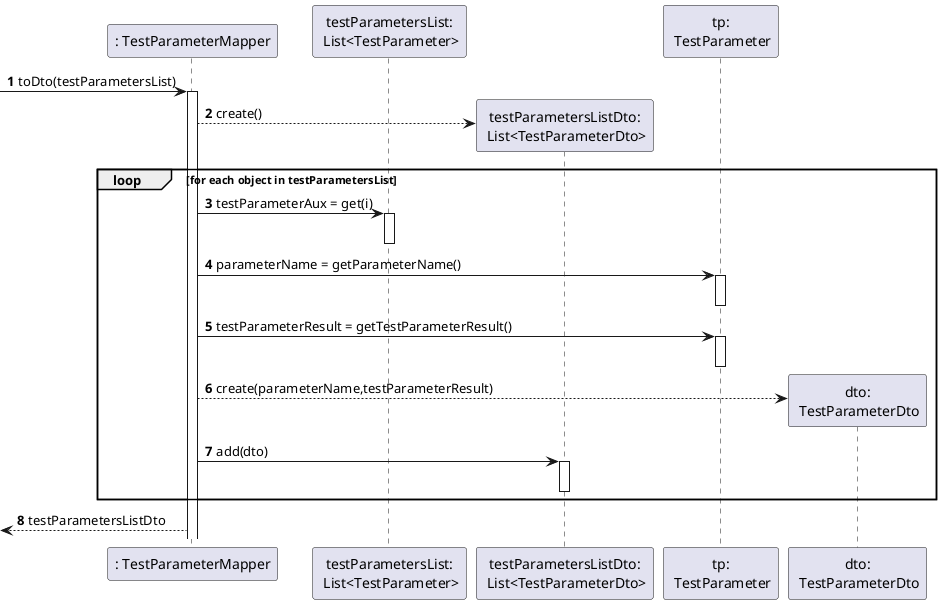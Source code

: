 @startuml
'https://plantuml.com/sequence-diagram
'hide footbox
autonumber

participant ": TestParameterMapper" as Mapper
participant "testParametersList:\n List<TestParameter>" as lTP
participant "testParametersListDto:\n List<TestParameterDto>" as lTPDto
participant "tp:\n TestParameter" as TP
participant "dto:\n TestParameterDto" as TPDto

-> Mapper : toDto(testParametersList)
activate Mapper
Mapper --> lTPDto** : create()
loop for each object in testParametersList
Mapper -> lTP : testParameterAux = get(i)
activate lTP
deactivate lTP
Mapper -> TP: parameterName = getParameterName()
activate TP
deactivate TP
Mapper -> TP: testParameterResult = getTestParameterResult()
activate TP
deactivate TP
Mapper --> TPDto** : create(parameterName,testParameterResult)
Mapper -> lTPDto : add(dto)
activate lTPDto
deactivate lTPDto
end
<-- Mapper : testParametersListDto



@enduml